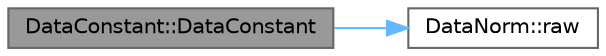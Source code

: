 digraph "DataConstant::DataConstant"
{
 // LATEX_PDF_SIZE
  bgcolor="transparent";
  edge [fontname=Helvetica,fontsize=10,labelfontname=Helvetica,labelfontsize=10];
  node [fontname=Helvetica,fontsize=10,shape=box,height=0.2,width=0.4];
  rankdir="LR";
  Node1 [label="DataConstant::DataConstant",height=0.2,width=0.4,color="gray40", fillcolor="grey60", style="filled", fontcolor="black",tooltip="Construct a new data source from a normalized data point."];
  Node1 -> Node2 [color="steelblue1",style="solid"];
  Node2 [label="DataNorm::raw",height=0.2,width=0.4,color="grey40", fillcolor="white", style="filled",URL="$class_data_norm.html#a17b7aded81c9444ca78318f873ced260",tooltip=" "];
}
